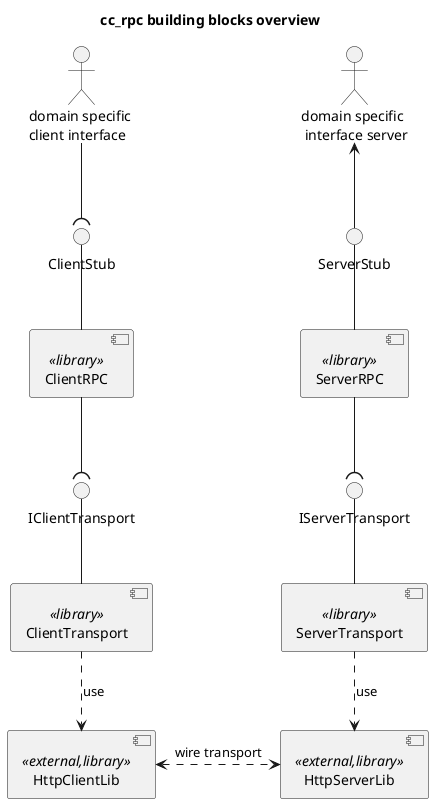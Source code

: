 @startuml

title cc_rpc building blocks overview
actor Client as "domain specific \nclient interface"
interface ClientStub
component ClientRPC <<library>>
interface IClientTransport
component ClientTransport <<library>>
component HttpClientLib <<external,library>>

component ServerTransport <<library>>
interface IServerTransport 
component HttpServerLib <<external,library>>
component ServerRPC <<library>>
interface ServerStub

Client --( ClientStub
ClientStub -- ClientRPC
ClientRPC--(IClientTransport
ClientTransport .down.> HttpClientLib : use
IClientTransport -- ClientTransport

IServerTransport--ServerTransport
ServerRPC--(IServerTransport
ServerStub--ServerRPC
actor Server as "domain specific \n interface server" 

Server<--ServerStub

ServerTransport .down.> HttpServerLib : use
HttpClientLib <.> HttpServerLib: wire transport

@enduml